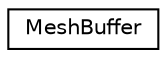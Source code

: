 digraph "Graphical Class Hierarchy"
{
  edge [fontname="Helvetica",fontsize="10",labelfontname="Helvetica",labelfontsize="10"];
  node [fontname="Helvetica",fontsize="10",shape=record];
  rankdir="LR";
  Node1 [label="MeshBuffer",height=0.2,width=0.4,color="black", fillcolor="white", style="filled",URL="$struct_mesh_buffer.html"];
}
